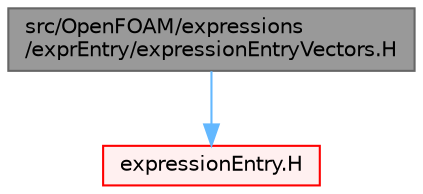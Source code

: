 digraph "src/OpenFOAM/expressions/exprEntry/expressionEntryVectors.H"
{
 // LATEX_PDF_SIZE
  bgcolor="transparent";
  edge [fontname=Helvetica,fontsize=10,labelfontname=Helvetica,labelfontsize=10];
  node [fontname=Helvetica,fontsize=10,shape=box,height=0.2,width=0.4];
  Node1 [id="Node000001",label="src/OpenFOAM/expressions\l/exprEntry/expressionEntryVectors.H",height=0.2,width=0.4,color="gray40", fillcolor="grey60", style="filled", fontcolor="black",tooltip="Creates an expression string from common VectorSpace types."];
  Node1 -> Node2 [id="edge1_Node000001_Node000002",color="steelblue1",style="solid",tooltip=" "];
  Node2 [id="Node000002",label="expressionEntry.H",height=0.2,width=0.4,color="red", fillcolor="#FFF0F0", style="filled",URL="$expressionEntry_8H.html",tooltip=" "];
}
